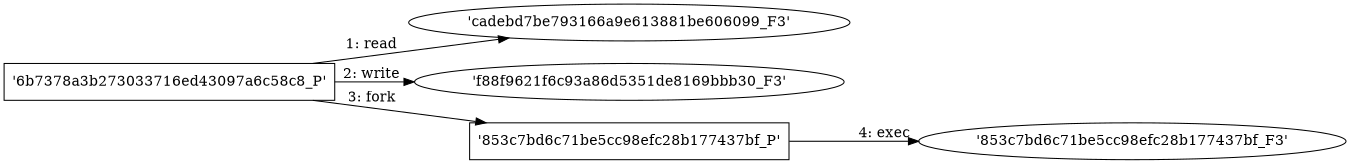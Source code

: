 digraph "D:\Learning\Paper\apt\基于CTI的攻击预警\Dataset\攻击图\ASGfromALLCTI\Gandcrab Ransomware Walks its Way onto Compromised Sites.dot" {
rankdir="LR"
size="9"
fixedsize="false"
splines="true"
nodesep=0.3
ranksep=0
fontsize=10
overlap="scalexy"
engine= "neato"
	"'cadebd7be793166a9e613881be606099_F3'" [node_type=file shape=ellipse]
	"'6b7378a3b273033716ed43097a6c58c8_P'" [node_type=Process shape=box]
	"'6b7378a3b273033716ed43097a6c58c8_P'" -> "'cadebd7be793166a9e613881be606099_F3'" [label="1: read"]
	"'f88f9621f6c93a86d5351de8169bbb30_F3'" [node_type=file shape=ellipse]
	"'6b7378a3b273033716ed43097a6c58c8_P'" [node_type=Process shape=box]
	"'6b7378a3b273033716ed43097a6c58c8_P'" -> "'f88f9621f6c93a86d5351de8169bbb30_F3'" [label="2: write"]
	"'6b7378a3b273033716ed43097a6c58c8_P'" [node_type=Process shape=box]
	"'853c7bd6c71be5cc98efc28b177437bf_P'" [node_type=Process shape=box]
	"'6b7378a3b273033716ed43097a6c58c8_P'" -> "'853c7bd6c71be5cc98efc28b177437bf_P'" [label="3: fork"]
	"'853c7bd6c71be5cc98efc28b177437bf_P'" [node_type=Process shape=box]
	"'853c7bd6c71be5cc98efc28b177437bf_F3'" [node_type=File shape=ellipse]
	"'853c7bd6c71be5cc98efc28b177437bf_P'" -> "'853c7bd6c71be5cc98efc28b177437bf_F3'" [label="4: exec"]
}
